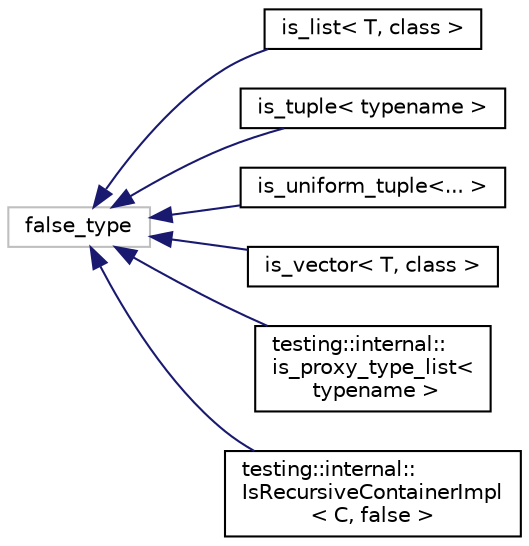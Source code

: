 digraph "Graphical Class Hierarchy"
{
 // INTERACTIVE_SVG=YES
 // LATEX_PDF_SIZE
  edge [fontname="Helvetica",fontsize="10",labelfontname="Helvetica",labelfontsize="10"];
  node [fontname="Helvetica",fontsize="10",shape=record];
  rankdir="LR";
  Node200 [label="false_type",height=0.2,width=0.4,color="grey75", fillcolor="white", style="filled",tooltip=" "];
  Node200 -> Node0 [dir="back",color="midnightblue",fontsize="10",style="solid",fontname="Helvetica"];
  Node0 [label="is_list\< T, class \>",height=0.2,width=0.4,color="black", fillcolor="white", style="filled",URL="$d4/db6/structis__list.html",tooltip="helper structure for type checking as a list in templates (extended structure)"];
  Node200 -> Node202 [dir="back",color="midnightblue",fontsize="10",style="solid",fontname="Helvetica"];
  Node202 [label="is_tuple\< typename \>",height=0.2,width=0.4,color="black", fillcolor="white", style="filled",URL="$da/d55/structis__tuple.html",tooltip="helper structure for type checking as a tuple in templates (common variant)"];
  Node200 -> Node203 [dir="back",color="midnightblue",fontsize="10",style="solid",fontname="Helvetica"];
  Node203 [label="is_uniform_tuple\<... \>",height=0.2,width=0.4,color="black", fillcolor="white", style="filled",URL="$d6/d01/structis__uniform__tuple.html",tooltip="helper structure for type checking as a uniform tuple (common variant) this structure has bool member..."];
  Node200 -> Node204 [dir="back",color="midnightblue",fontsize="10",style="solid",fontname="Helvetica"];
  Node204 [label="is_vector\< T, class \>",height=0.2,width=0.4,color="black", fillcolor="white", style="filled",URL="$de/d81/structis__vector.html",tooltip="helper structure for type checking as a vector in templates (extended structure)"];
  Node200 -> Node205 [dir="back",color="midnightblue",fontsize="10",style="solid",fontname="Helvetica"];
  Node205 [label="testing::internal::\lis_proxy_type_list\<\l typename \>",height=0.2,width=0.4,color="black", fillcolor="white", style="filled",URL="$d5/d29/structtesting_1_1internal_1_1is__proxy__type__list.html",tooltip=" "];
  Node200 -> Node206 [dir="back",color="midnightblue",fontsize="10",style="solid",fontname="Helvetica"];
  Node206 [label="testing::internal::\lIsRecursiveContainerImpl\l\< C, false \>",height=0.2,width=0.4,color="black", fillcolor="white", style="filled",URL="$d6/d81/structtesting_1_1internal_1_1_is_recursive_container_impl_3_01_c_00_01false_01_4.html",tooltip=" "];
}
